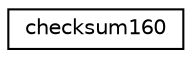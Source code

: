 digraph "Graphical Class Hierarchy"
{
  edge [fontname="Helvetica",fontsize="10",labelfontname="Helvetica",labelfontsize="10"];
  node [fontname="Helvetica",fontsize="10",shape=record];
  rankdir="LR";
  Node0 [label="checksum160",height=0.2,width=0.4,color="black", fillcolor="white", style="filled",URL="$structchecksum160.html"];
}
